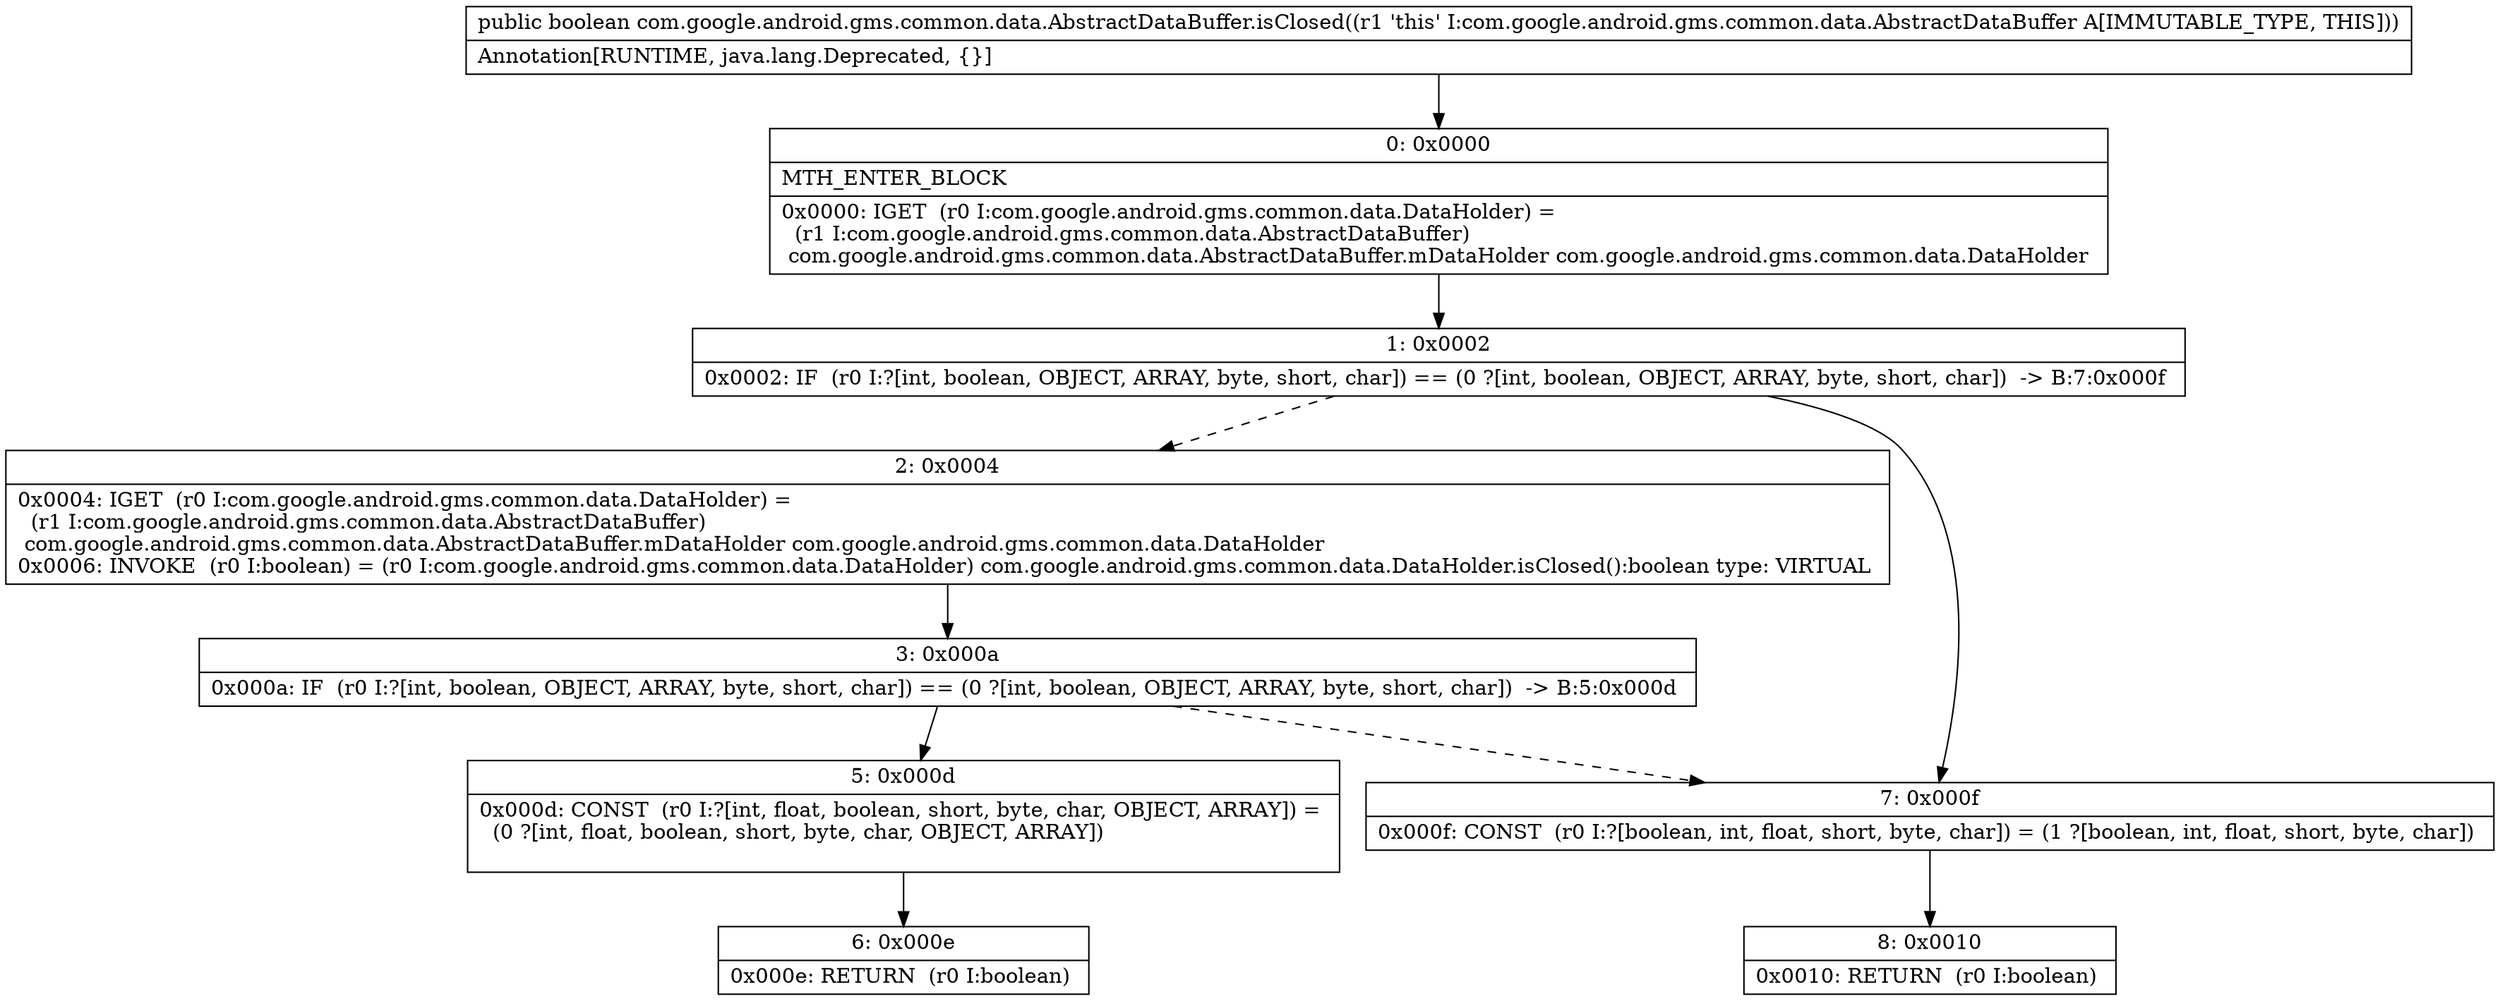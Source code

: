 digraph "CFG forcom.google.android.gms.common.data.AbstractDataBuffer.isClosed()Z" {
Node_0 [shape=record,label="{0\:\ 0x0000|MTH_ENTER_BLOCK\l|0x0000: IGET  (r0 I:com.google.android.gms.common.data.DataHolder) = \l  (r1 I:com.google.android.gms.common.data.AbstractDataBuffer)\l com.google.android.gms.common.data.AbstractDataBuffer.mDataHolder com.google.android.gms.common.data.DataHolder \l}"];
Node_1 [shape=record,label="{1\:\ 0x0002|0x0002: IF  (r0 I:?[int, boolean, OBJECT, ARRAY, byte, short, char]) == (0 ?[int, boolean, OBJECT, ARRAY, byte, short, char])  \-\> B:7:0x000f \l}"];
Node_2 [shape=record,label="{2\:\ 0x0004|0x0004: IGET  (r0 I:com.google.android.gms.common.data.DataHolder) = \l  (r1 I:com.google.android.gms.common.data.AbstractDataBuffer)\l com.google.android.gms.common.data.AbstractDataBuffer.mDataHolder com.google.android.gms.common.data.DataHolder \l0x0006: INVOKE  (r0 I:boolean) = (r0 I:com.google.android.gms.common.data.DataHolder) com.google.android.gms.common.data.DataHolder.isClosed():boolean type: VIRTUAL \l}"];
Node_3 [shape=record,label="{3\:\ 0x000a|0x000a: IF  (r0 I:?[int, boolean, OBJECT, ARRAY, byte, short, char]) == (0 ?[int, boolean, OBJECT, ARRAY, byte, short, char])  \-\> B:5:0x000d \l}"];
Node_5 [shape=record,label="{5\:\ 0x000d|0x000d: CONST  (r0 I:?[int, float, boolean, short, byte, char, OBJECT, ARRAY]) = \l  (0 ?[int, float, boolean, short, byte, char, OBJECT, ARRAY])\l \l}"];
Node_6 [shape=record,label="{6\:\ 0x000e|0x000e: RETURN  (r0 I:boolean) \l}"];
Node_7 [shape=record,label="{7\:\ 0x000f|0x000f: CONST  (r0 I:?[boolean, int, float, short, byte, char]) = (1 ?[boolean, int, float, short, byte, char]) \l}"];
Node_8 [shape=record,label="{8\:\ 0x0010|0x0010: RETURN  (r0 I:boolean) \l}"];
MethodNode[shape=record,label="{public boolean com.google.android.gms.common.data.AbstractDataBuffer.isClosed((r1 'this' I:com.google.android.gms.common.data.AbstractDataBuffer A[IMMUTABLE_TYPE, THIS]))  | Annotation[RUNTIME, java.lang.Deprecated, \{\}]\l}"];
MethodNode -> Node_0;
Node_0 -> Node_1;
Node_1 -> Node_2[style=dashed];
Node_1 -> Node_7;
Node_2 -> Node_3;
Node_3 -> Node_5;
Node_3 -> Node_7[style=dashed];
Node_5 -> Node_6;
Node_7 -> Node_8;
}


